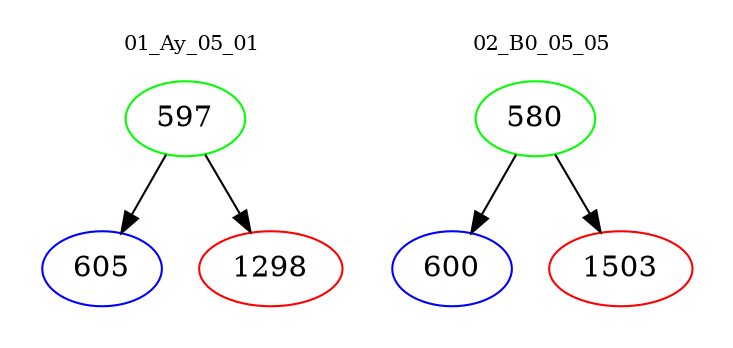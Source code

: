 digraph{
subgraph cluster_0 {
color = white
label = "01_Ay_05_01";
fontsize=10;
T0_597 [label="597", color="green"]
T0_597 -> T0_605 [color="black"]
T0_605 [label="605", color="blue"]
T0_597 -> T0_1298 [color="black"]
T0_1298 [label="1298", color="red"]
}
subgraph cluster_1 {
color = white
label = "02_B0_05_05";
fontsize=10;
T1_580 [label="580", color="green"]
T1_580 -> T1_600 [color="black"]
T1_600 [label="600", color="blue"]
T1_580 -> T1_1503 [color="black"]
T1_1503 [label="1503", color="red"]
}
}
